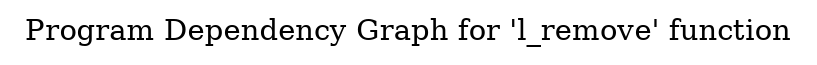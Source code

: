 digraph "Program Dependency Graph for 'l_remove' function" {
	label="Program Dependency Graph for 'l_remove' function";

}

